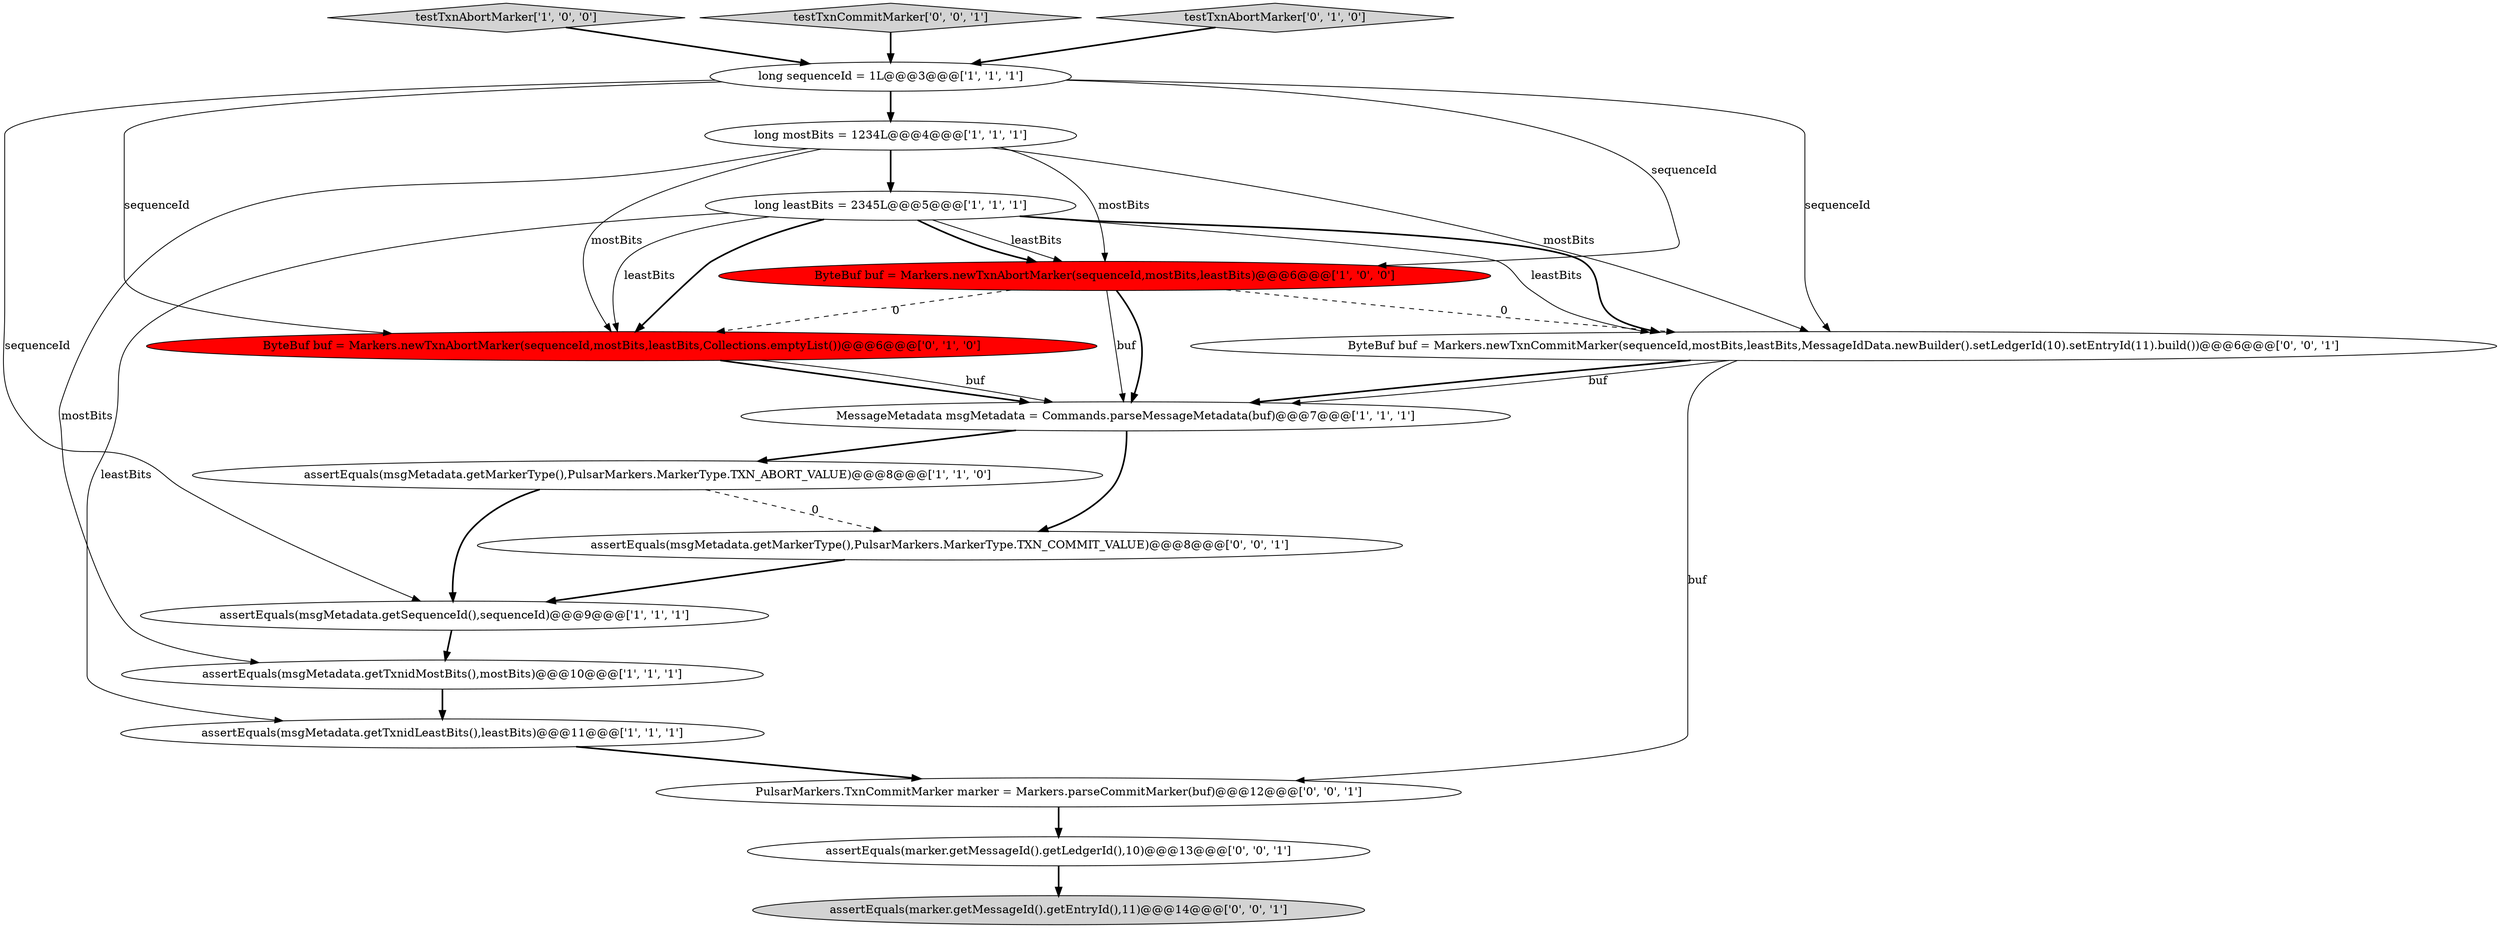 digraph {
15 [style = filled, label = "PulsarMarkers.TxnCommitMarker marker = Markers.parseCommitMarker(buf)@@@12@@@['0', '0', '1']", fillcolor = white, shape = ellipse image = "AAA0AAABBB3BBB"];
1 [style = filled, label = "assertEquals(msgMetadata.getMarkerType(),PulsarMarkers.MarkerType.TXN_ABORT_VALUE)@@@8@@@['1', '1', '0']", fillcolor = white, shape = ellipse image = "AAA0AAABBB1BBB"];
2 [style = filled, label = "testTxnAbortMarker['1', '0', '0']", fillcolor = lightgray, shape = diamond image = "AAA0AAABBB1BBB"];
11 [style = filled, label = "ByteBuf buf = Markers.newTxnAbortMarker(sequenceId,mostBits,leastBits,Collections.emptyList())@@@6@@@['0', '1', '0']", fillcolor = red, shape = ellipse image = "AAA1AAABBB2BBB"];
12 [style = filled, label = "assertEquals(msgMetadata.getMarkerType(),PulsarMarkers.MarkerType.TXN_COMMIT_VALUE)@@@8@@@['0', '0', '1']", fillcolor = white, shape = ellipse image = "AAA0AAABBB3BBB"];
4 [style = filled, label = "assertEquals(msgMetadata.getTxnidMostBits(),mostBits)@@@10@@@['1', '1', '1']", fillcolor = white, shape = ellipse image = "AAA0AAABBB1BBB"];
14 [style = filled, label = "assertEquals(marker.getMessageId().getLedgerId(),10)@@@13@@@['0', '0', '1']", fillcolor = white, shape = ellipse image = "AAA0AAABBB3BBB"];
6 [style = filled, label = "long mostBits = 1234L@@@4@@@['1', '1', '1']", fillcolor = white, shape = ellipse image = "AAA0AAABBB1BBB"];
9 [style = filled, label = "MessageMetadata msgMetadata = Commands.parseMessageMetadata(buf)@@@7@@@['1', '1', '1']", fillcolor = white, shape = ellipse image = "AAA0AAABBB1BBB"];
13 [style = filled, label = "testTxnCommitMarker['0', '0', '1']", fillcolor = lightgray, shape = diamond image = "AAA0AAABBB3BBB"];
16 [style = filled, label = "assertEquals(marker.getMessageId().getEntryId(),11)@@@14@@@['0', '0', '1']", fillcolor = lightgray, shape = ellipse image = "AAA0AAABBB3BBB"];
17 [style = filled, label = "ByteBuf buf = Markers.newTxnCommitMarker(sequenceId,mostBits,leastBits,MessageIdData.newBuilder().setLedgerId(10).setEntryId(11).build())@@@6@@@['0', '0', '1']", fillcolor = white, shape = ellipse image = "AAA0AAABBB3BBB"];
0 [style = filled, label = "assertEquals(msgMetadata.getTxnidLeastBits(),leastBits)@@@11@@@['1', '1', '1']", fillcolor = white, shape = ellipse image = "AAA0AAABBB1BBB"];
5 [style = filled, label = "assertEquals(msgMetadata.getSequenceId(),sequenceId)@@@9@@@['1', '1', '1']", fillcolor = white, shape = ellipse image = "AAA0AAABBB1BBB"];
10 [style = filled, label = "testTxnAbortMarker['0', '1', '0']", fillcolor = lightgray, shape = diamond image = "AAA0AAABBB2BBB"];
8 [style = filled, label = "ByteBuf buf = Markers.newTxnAbortMarker(sequenceId,mostBits,leastBits)@@@6@@@['1', '0', '0']", fillcolor = red, shape = ellipse image = "AAA1AAABBB1BBB"];
7 [style = filled, label = "long sequenceId = 1L@@@3@@@['1', '1', '1']", fillcolor = white, shape = ellipse image = "AAA0AAABBB1BBB"];
3 [style = filled, label = "long leastBits = 2345L@@@5@@@['1', '1', '1']", fillcolor = white, shape = ellipse image = "AAA0AAABBB1BBB"];
1->5 [style = bold, label=""];
14->16 [style = bold, label=""];
6->3 [style = bold, label=""];
7->5 [style = solid, label="sequenceId"];
12->5 [style = bold, label=""];
15->14 [style = bold, label=""];
6->11 [style = solid, label="mostBits"];
3->8 [style = solid, label="leastBits"];
6->4 [style = solid, label="mostBits"];
17->9 [style = bold, label=""];
3->11 [style = bold, label=""];
11->9 [style = bold, label=""];
3->17 [style = solid, label="leastBits"];
10->7 [style = bold, label=""];
17->9 [style = solid, label="buf"];
0->15 [style = bold, label=""];
8->9 [style = solid, label="buf"];
11->9 [style = solid, label="buf"];
4->0 [style = bold, label=""];
1->12 [style = dashed, label="0"];
6->17 [style = solid, label="mostBits"];
13->7 [style = bold, label=""];
3->8 [style = bold, label=""];
3->11 [style = solid, label="leastBits"];
5->4 [style = bold, label=""];
7->6 [style = bold, label=""];
8->9 [style = bold, label=""];
8->17 [style = dashed, label="0"];
3->17 [style = bold, label=""];
9->12 [style = bold, label=""];
2->7 [style = bold, label=""];
8->11 [style = dashed, label="0"];
9->1 [style = bold, label=""];
6->8 [style = solid, label="mostBits"];
7->8 [style = solid, label="sequenceId"];
7->17 [style = solid, label="sequenceId"];
3->0 [style = solid, label="leastBits"];
17->15 [style = solid, label="buf"];
7->11 [style = solid, label="sequenceId"];
}

